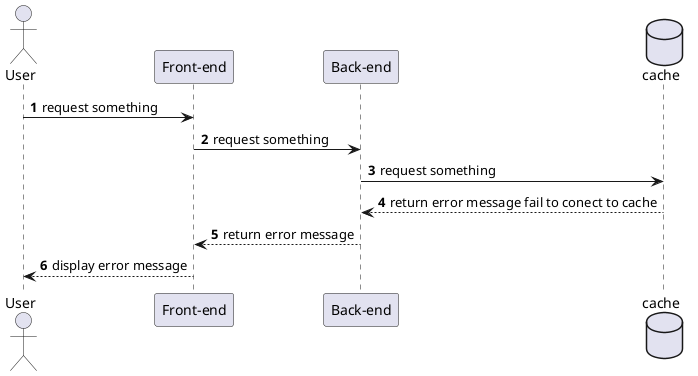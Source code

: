 @startuml sub sequence diagram get cache fail
autonumber
actor       User       as U
participant "Front-end" as FE
participant "Back-end" as BE
database    cache    as Ca

U -> FE : request something
FE -> BE : request something
BE -> Ca : request something
Ca --> BE : return error message fail to conect to cache
BE --> FE : return error message
FE --> U : display error message
@enduml
